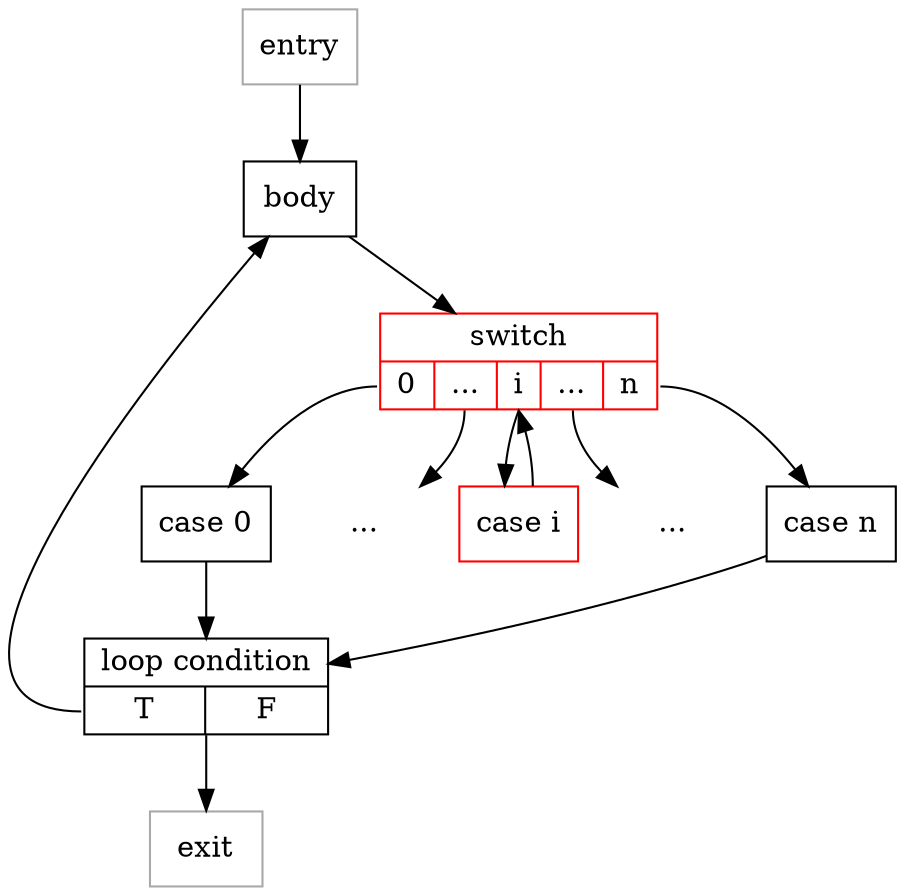 digraph S_regmatch {
    ordering="out";
    node [shape=record];
    { rank = source; entry[color=darkgray]; }
    s[label="{switch|{<s0>0|<s1>...|<s2>i|<s3>...|<s4>n}}", color=red];
        c0[label="case 0"];
        ca1[shape="none", label="..."];
        ci[label="case i", color=red];
        ca2[shape="none", label="..."];
        cn[label="case n"];
    { rank = sink; exit[color=darkgray]; }
    entry->body;
    c[label="{loop condition|{<s0>T|<s1>F}}"];
    c:s0->body->s;
    s:s0->c0;
    s:s1->ca1;
    s:s2->ci;
    s:s3->ca2;
    s:s4->cn;
    c0->c;
    ci->s;
    cn->c;
    c->exit;
}
